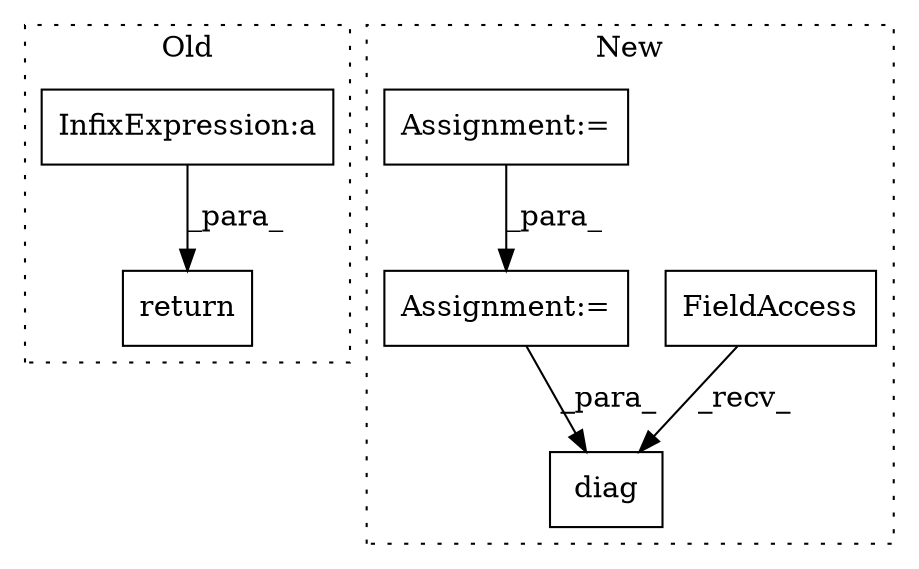 digraph G {
subgraph cluster0 {
1 [label="return" a="41" s="1335" l="12" shape="box"];
6 [label="InfixExpression:a" a="27" s="1354" l="3" shape="box"];
label = "Old";
style="dotted";
}
subgraph cluster1 {
2 [label="diag" a="32" s="1877,1943" l="5,1" shape="box"];
3 [label="Assignment:=" a="7" s="1835" l="1" shape="box"];
4 [label="FieldAccess" a="22" s="1859" l="17" shape="box"];
5 [label="Assignment:=" a="7" s="1610" l="6" shape="box"];
label = "New";
style="dotted";
}
3 -> 2 [label="_para_"];
4 -> 2 [label="_recv_"];
5 -> 3 [label="_para_"];
6 -> 1 [label="_para_"];
}